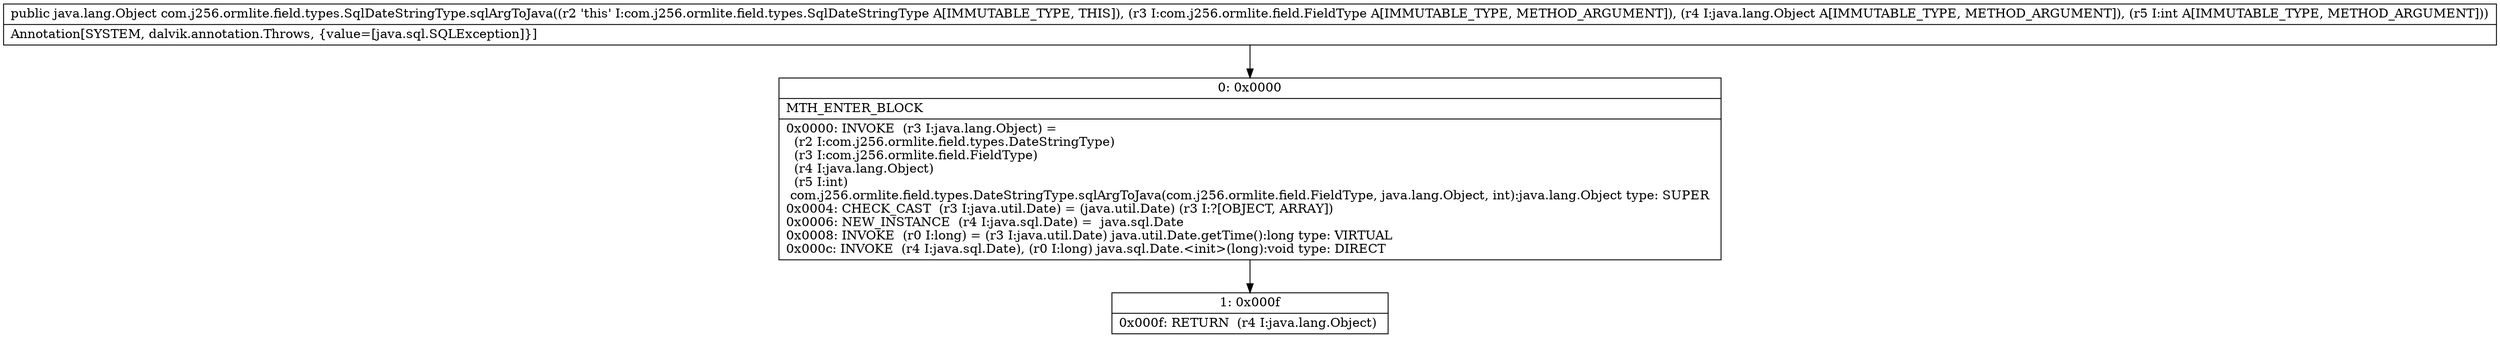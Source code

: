 digraph "CFG forcom.j256.ormlite.field.types.SqlDateStringType.sqlArgToJava(Lcom\/j256\/ormlite\/field\/FieldType;Ljava\/lang\/Object;I)Ljava\/lang\/Object;" {
Node_0 [shape=record,label="{0\:\ 0x0000|MTH_ENTER_BLOCK\l|0x0000: INVOKE  (r3 I:java.lang.Object) = \l  (r2 I:com.j256.ormlite.field.types.DateStringType)\l  (r3 I:com.j256.ormlite.field.FieldType)\l  (r4 I:java.lang.Object)\l  (r5 I:int)\l com.j256.ormlite.field.types.DateStringType.sqlArgToJava(com.j256.ormlite.field.FieldType, java.lang.Object, int):java.lang.Object type: SUPER \l0x0004: CHECK_CAST  (r3 I:java.util.Date) = (java.util.Date) (r3 I:?[OBJECT, ARRAY]) \l0x0006: NEW_INSTANCE  (r4 I:java.sql.Date) =  java.sql.Date \l0x0008: INVOKE  (r0 I:long) = (r3 I:java.util.Date) java.util.Date.getTime():long type: VIRTUAL \l0x000c: INVOKE  (r4 I:java.sql.Date), (r0 I:long) java.sql.Date.\<init\>(long):void type: DIRECT \l}"];
Node_1 [shape=record,label="{1\:\ 0x000f|0x000f: RETURN  (r4 I:java.lang.Object) \l}"];
MethodNode[shape=record,label="{public java.lang.Object com.j256.ormlite.field.types.SqlDateStringType.sqlArgToJava((r2 'this' I:com.j256.ormlite.field.types.SqlDateStringType A[IMMUTABLE_TYPE, THIS]), (r3 I:com.j256.ormlite.field.FieldType A[IMMUTABLE_TYPE, METHOD_ARGUMENT]), (r4 I:java.lang.Object A[IMMUTABLE_TYPE, METHOD_ARGUMENT]), (r5 I:int A[IMMUTABLE_TYPE, METHOD_ARGUMENT]))  | Annotation[SYSTEM, dalvik.annotation.Throws, \{value=[java.sql.SQLException]\}]\l}"];
MethodNode -> Node_0;
Node_0 -> Node_1;
}

